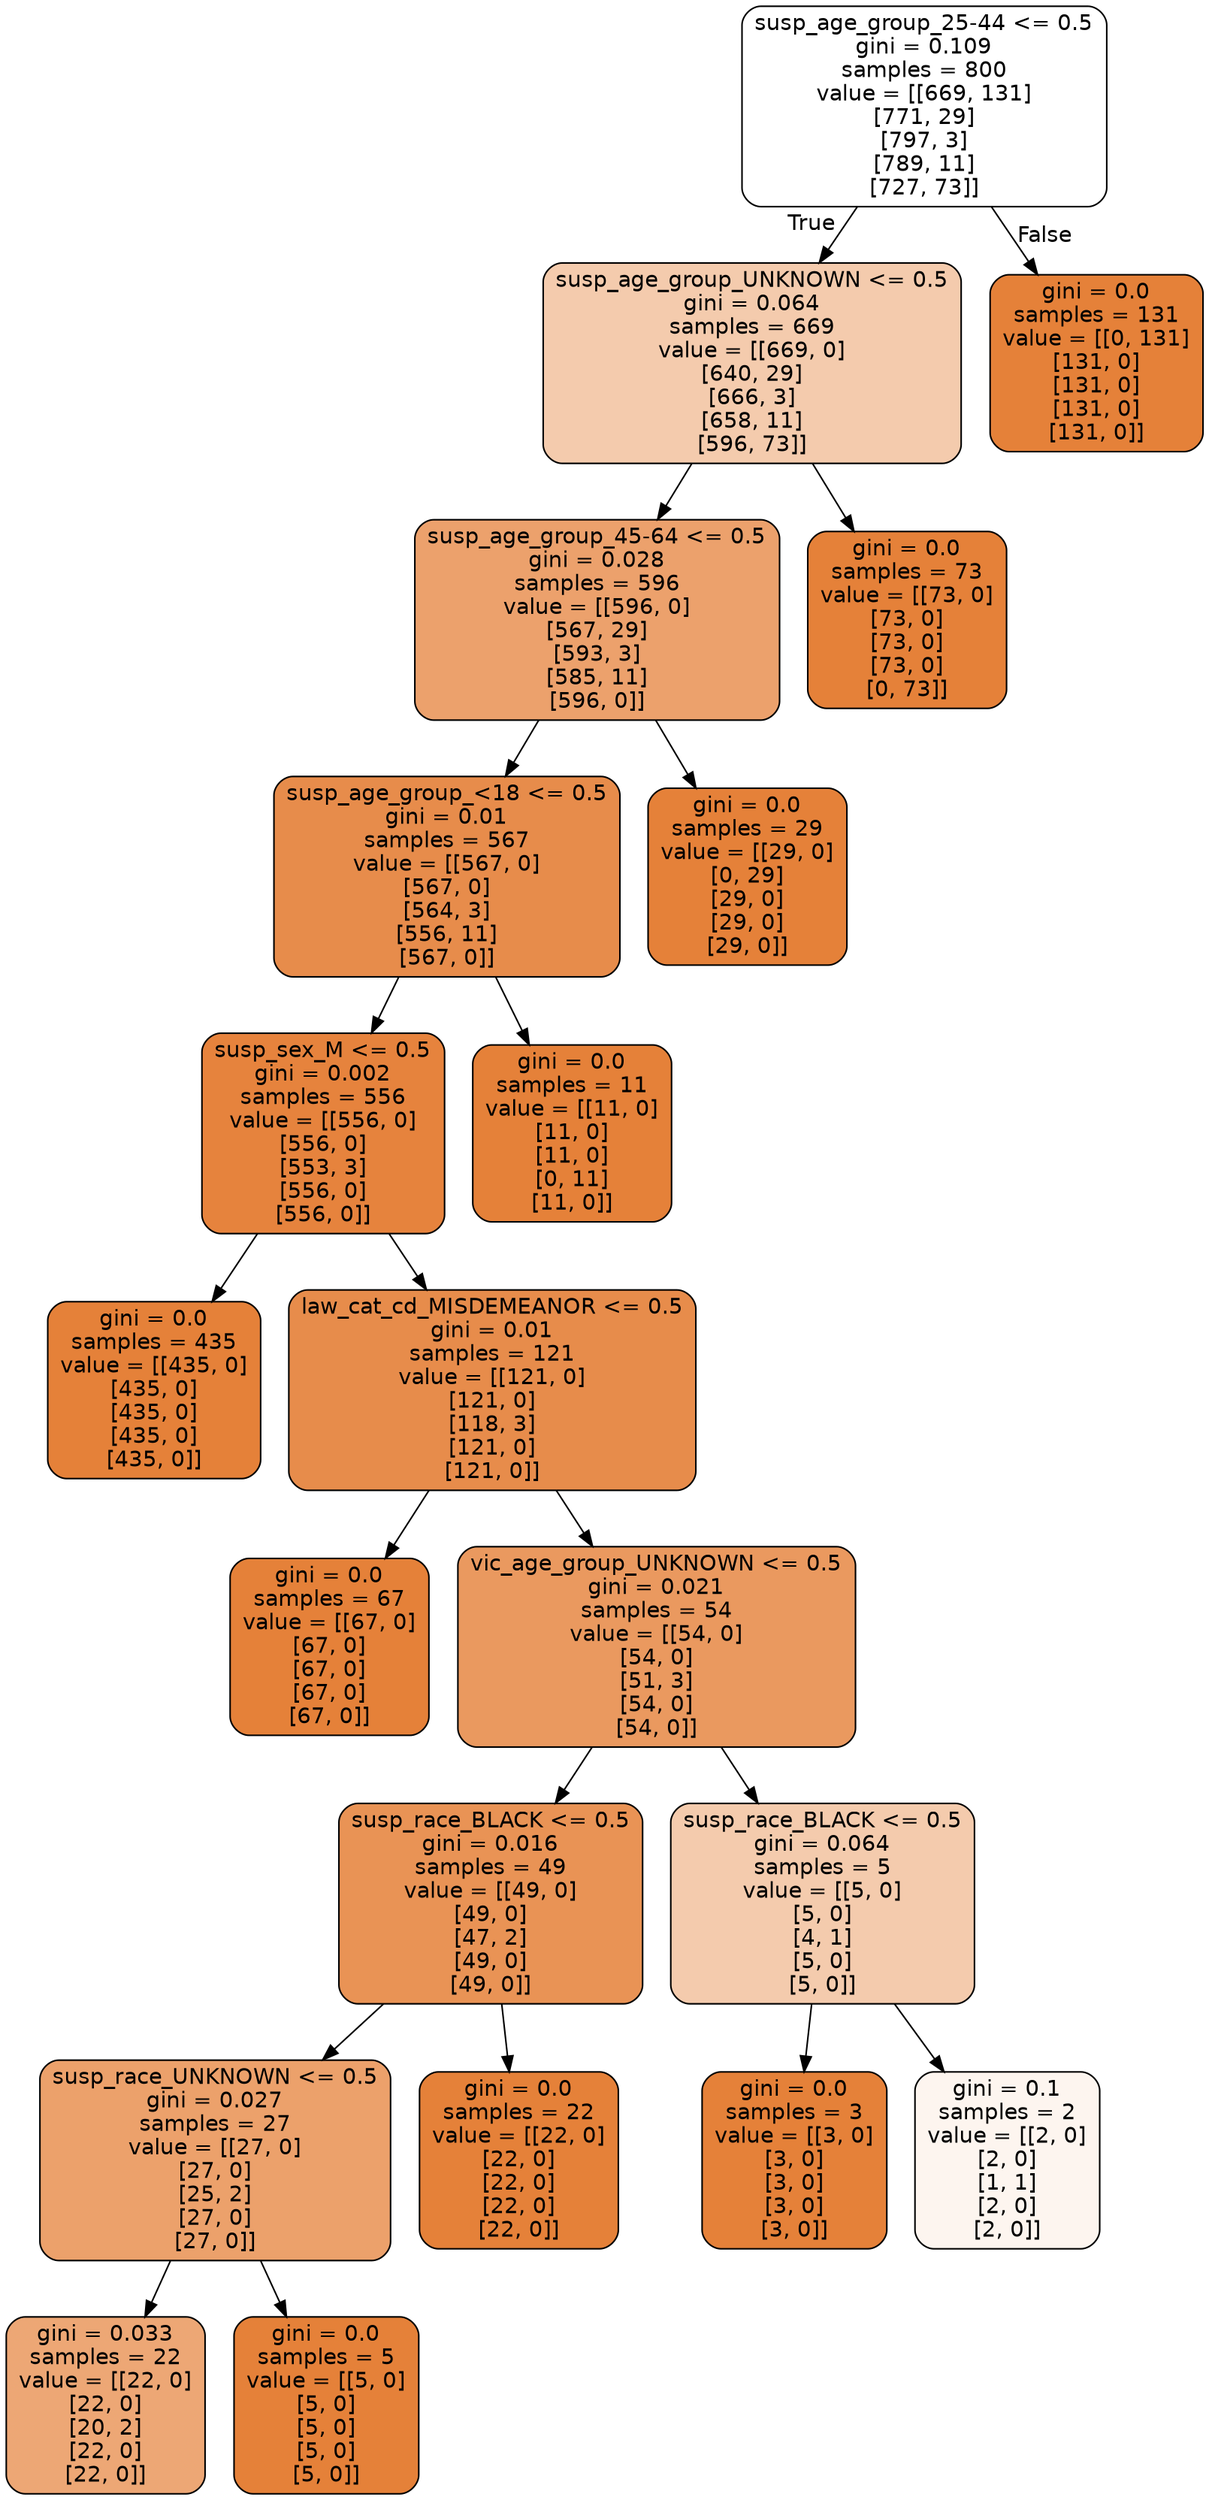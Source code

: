 digraph Tree {
node [shape=box, style="filled, rounded", color="black", fontname=helvetica] ;
edge [fontname=helvetica] ;
0 [label="susp_age_group_25-44 <= 0.5\ngini = 0.109\nsamples = 800\nvalue = [[669, 131]\n[771, 29]\n[797, 3]\n[789, 11]\n[727, 73]]", fillcolor="#ffffff"] ;
1 [label="susp_age_group_UNKNOWN <= 0.5\ngini = 0.064\nsamples = 669\nvalue = [[669, 0]\n[640, 29]\n[666, 3]\n[658, 11]\n[596, 73]]", fillcolor="#f4cbad"] ;
0 -> 1 [labeldistance=2.5, labelangle=45, headlabel="True"] ;
2 [label="susp_age_group_45-64 <= 0.5\ngini = 0.028\nsamples = 596\nvalue = [[596, 0]\n[567, 29]\n[593, 3]\n[585, 11]\n[596, 0]]", fillcolor="#eca16c"] ;
1 -> 2 ;
3 [label="susp_age_group_<18 <= 0.5\ngini = 0.01\nsamples = 567\nvalue = [[567, 0]\n[567, 0]\n[564, 3]\n[556, 11]\n[567, 0]]", fillcolor="#e78c4b"] ;
2 -> 3 ;
4 [label="susp_sex_M <= 0.5\ngini = 0.002\nsamples = 556\nvalue = [[556, 0]\n[556, 0]\n[553, 3]\n[556, 0]\n[556, 0]]", fillcolor="#e6833d"] ;
3 -> 4 ;
5 [label="gini = 0.0\nsamples = 435\nvalue = [[435, 0]\n[435, 0]\n[435, 0]\n[435, 0]\n[435, 0]]", fillcolor="#e58139"] ;
4 -> 5 ;
6 [label="law_cat_cd_MISDEMEANOR <= 0.5\ngini = 0.01\nsamples = 121\nvalue = [[121, 0]\n[121, 0]\n[118, 3]\n[121, 0]\n[121, 0]]", fillcolor="#e78c4b"] ;
4 -> 6 ;
7 [label="gini = 0.0\nsamples = 67\nvalue = [[67, 0]\n[67, 0]\n[67, 0]\n[67, 0]\n[67, 0]]", fillcolor="#e58139"] ;
6 -> 7 ;
8 [label="vic_age_group_UNKNOWN <= 0.5\ngini = 0.021\nsamples = 54\nvalue = [[54, 0]\n[54, 0]\n[51, 3]\n[54, 0]\n[54, 0]]", fillcolor="#ea995f"] ;
6 -> 8 ;
9 [label="susp_race_BLACK <= 0.5\ngini = 0.016\nsamples = 49\nvalue = [[49, 0]\n[49, 0]\n[47, 2]\n[49, 0]\n[49, 0]]", fillcolor="#e99355"] ;
8 -> 9 ;
10 [label="susp_race_UNKNOWN <= 0.5\ngini = 0.027\nsamples = 27\nvalue = [[27, 0]\n[27, 0]\n[25, 2]\n[27, 0]\n[27, 0]]", fillcolor="#eca16b"] ;
9 -> 10 ;
11 [label="gini = 0.033\nsamples = 22\nvalue = [[22, 0]\n[22, 0]\n[20, 2]\n[22, 0]\n[22, 0]]", fillcolor="#eda775"] ;
10 -> 11 ;
12 [label="gini = 0.0\nsamples = 5\nvalue = [[5, 0]\n[5, 0]\n[5, 0]\n[5, 0]\n[5, 0]]", fillcolor="#e58139"] ;
10 -> 12 ;
13 [label="gini = 0.0\nsamples = 22\nvalue = [[22, 0]\n[22, 0]\n[22, 0]\n[22, 0]\n[22, 0]]", fillcolor="#e58139"] ;
9 -> 13 ;
14 [label="susp_race_BLACK <= 0.5\ngini = 0.064\nsamples = 5\nvalue = [[5, 0]\n[5, 0]\n[4, 1]\n[5, 0]\n[5, 0]]", fillcolor="#f4cbad"] ;
8 -> 14 ;
15 [label="gini = 0.0\nsamples = 3\nvalue = [[3, 0]\n[3, 0]\n[3, 0]\n[3, 0]\n[3, 0]]", fillcolor="#e58139"] ;
14 -> 15 ;
16 [label="gini = 0.1\nsamples = 2\nvalue = [[2, 0]\n[2, 0]\n[1, 1]\n[2, 0]\n[2, 0]]", fillcolor="#fdf5ef"] ;
14 -> 16 ;
17 [label="gini = 0.0\nsamples = 11\nvalue = [[11, 0]\n[11, 0]\n[11, 0]\n[0, 11]\n[11, 0]]", fillcolor="#e58139"] ;
3 -> 17 ;
18 [label="gini = 0.0\nsamples = 29\nvalue = [[29, 0]\n[0, 29]\n[29, 0]\n[29, 0]\n[29, 0]]", fillcolor="#e58139"] ;
2 -> 18 ;
19 [label="gini = 0.0\nsamples = 73\nvalue = [[73, 0]\n[73, 0]\n[73, 0]\n[73, 0]\n[0, 73]]", fillcolor="#e58139"] ;
1 -> 19 ;
20 [label="gini = 0.0\nsamples = 131\nvalue = [[0, 131]\n[131, 0]\n[131, 0]\n[131, 0]\n[131, 0]]", fillcolor="#e58139"] ;
0 -> 20 [labeldistance=2.5, labelangle=-45, headlabel="False"] ;
}